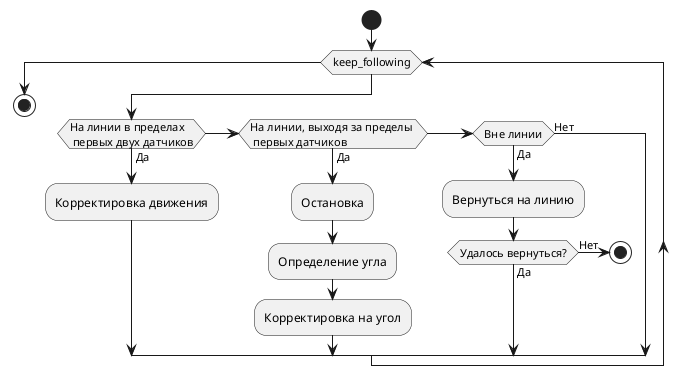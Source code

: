 @startuml

start
    while (keep_following)
        if (На линии в пределах \n первых двух датчиков) then (Да)
            :Корректировка движения;
        elseif (На линии, выходя за пределы \n первых датчиков) then (Да)
            :Остановка;
            :Определение угла;
            :Корректировка на угол;
        elseif (Вне линии) then (Да)
            :Вернуться на линию;
            if (Удалось вернуться?) then (Да)
                else (Нет)
                    Stop
            endif
        else (Нет)
        endif
    endwhile
stop

@enduml

